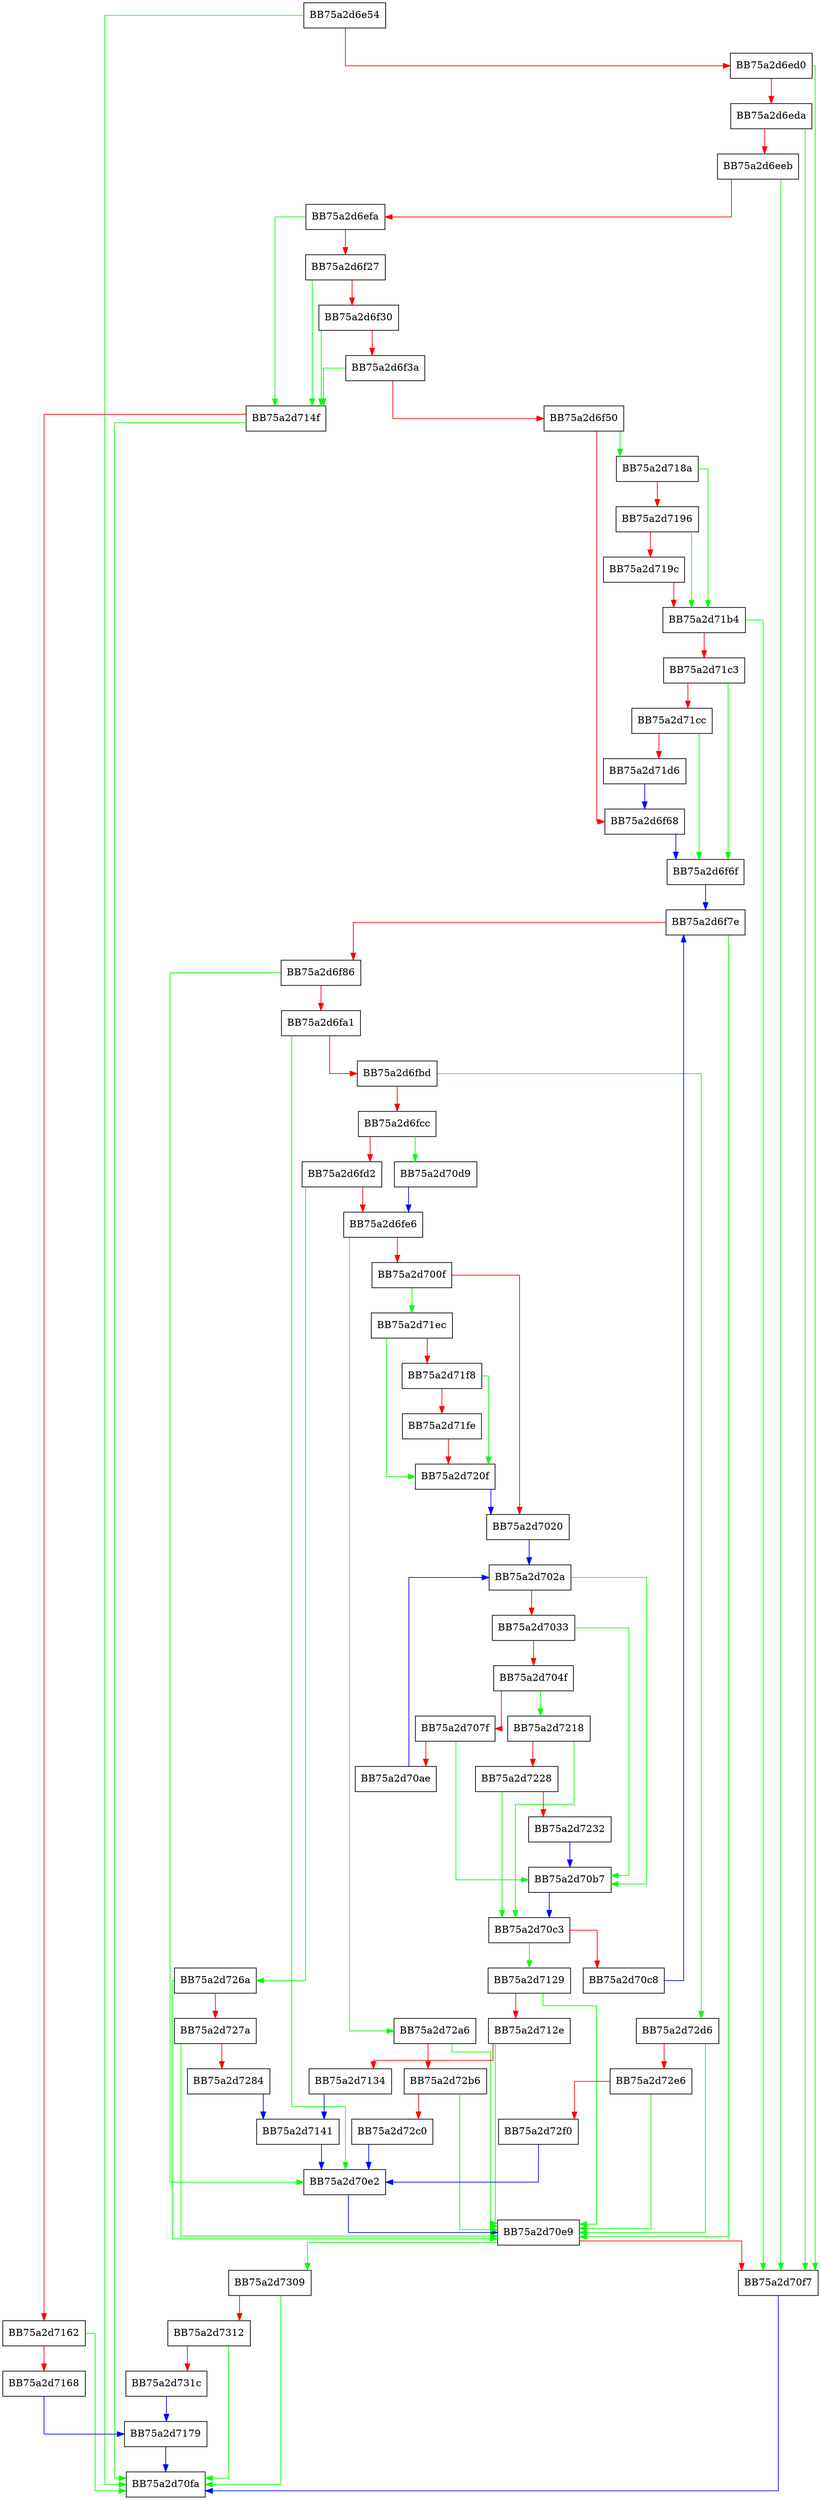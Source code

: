 digraph EnumerateFixups {
  node [shape="box"];
  graph [splines=ortho];
  BB75a2d6e54 -> BB75a2d70fa [color="green"];
  BB75a2d6e54 -> BB75a2d6ed0 [color="red"];
  BB75a2d6ed0 -> BB75a2d70f7 [color="green"];
  BB75a2d6ed0 -> BB75a2d6eda [color="red"];
  BB75a2d6eda -> BB75a2d70f7 [color="green"];
  BB75a2d6eda -> BB75a2d6eeb [color="red"];
  BB75a2d6eeb -> BB75a2d70f7 [color="green"];
  BB75a2d6eeb -> BB75a2d6efa [color="red"];
  BB75a2d6efa -> BB75a2d714f [color="green"];
  BB75a2d6efa -> BB75a2d6f27 [color="red"];
  BB75a2d6f27 -> BB75a2d714f [color="green"];
  BB75a2d6f27 -> BB75a2d6f30 [color="red"];
  BB75a2d6f30 -> BB75a2d714f [color="green"];
  BB75a2d6f30 -> BB75a2d6f3a [color="red"];
  BB75a2d6f3a -> BB75a2d714f [color="green"];
  BB75a2d6f3a -> BB75a2d6f50 [color="red"];
  BB75a2d6f50 -> BB75a2d718a [color="green"];
  BB75a2d6f50 -> BB75a2d6f68 [color="red"];
  BB75a2d6f68 -> BB75a2d6f6f [color="blue"];
  BB75a2d6f6f -> BB75a2d6f7e [color="blue"];
  BB75a2d6f7e -> BB75a2d70e9 [color="green"];
  BB75a2d6f7e -> BB75a2d6f86 [color="red"];
  BB75a2d6f86 -> BB75a2d70e2 [color="green"];
  BB75a2d6f86 -> BB75a2d6fa1 [color="red"];
  BB75a2d6fa1 -> BB75a2d70e2 [color="green"];
  BB75a2d6fa1 -> BB75a2d6fbd [color="red"];
  BB75a2d6fbd -> BB75a2d72d6 [color="green"];
  BB75a2d6fbd -> BB75a2d6fcc [color="red"];
  BB75a2d6fcc -> BB75a2d70d9 [color="green"];
  BB75a2d6fcc -> BB75a2d6fd2 [color="red"];
  BB75a2d6fd2 -> BB75a2d726a [color="green"];
  BB75a2d6fd2 -> BB75a2d6fe6 [color="red"];
  BB75a2d6fe6 -> BB75a2d72a6 [color="green"];
  BB75a2d6fe6 -> BB75a2d700f [color="red"];
  BB75a2d700f -> BB75a2d71ec [color="green"];
  BB75a2d700f -> BB75a2d7020 [color="red"];
  BB75a2d7020 -> BB75a2d702a [color="blue"];
  BB75a2d702a -> BB75a2d70b7 [color="green"];
  BB75a2d702a -> BB75a2d7033 [color="red"];
  BB75a2d7033 -> BB75a2d70b7 [color="green"];
  BB75a2d7033 -> BB75a2d704f [color="red"];
  BB75a2d704f -> BB75a2d7218 [color="green"];
  BB75a2d704f -> BB75a2d707f [color="red"];
  BB75a2d707f -> BB75a2d70b7 [color="green"];
  BB75a2d707f -> BB75a2d70ae [color="red"];
  BB75a2d70ae -> BB75a2d702a [color="blue"];
  BB75a2d70b7 -> BB75a2d70c3 [color="blue"];
  BB75a2d70c3 -> BB75a2d7129 [color="green"];
  BB75a2d70c3 -> BB75a2d70c8 [color="red"];
  BB75a2d70c8 -> BB75a2d6f7e [color="blue"];
  BB75a2d70d9 -> BB75a2d6fe6 [color="blue"];
  BB75a2d70e2 -> BB75a2d70e9 [color="blue"];
  BB75a2d70e9 -> BB75a2d7309 [color="green"];
  BB75a2d70e9 -> BB75a2d70f7 [color="red"];
  BB75a2d70f7 -> BB75a2d70fa [color="blue"];
  BB75a2d7129 -> BB75a2d70e9 [color="green"];
  BB75a2d7129 -> BB75a2d712e [color="red"];
  BB75a2d712e -> BB75a2d70e9 [color="green"];
  BB75a2d712e -> BB75a2d7134 [color="red"];
  BB75a2d7134 -> BB75a2d7141 [color="blue"];
  BB75a2d7141 -> BB75a2d70e2 [color="blue"];
  BB75a2d714f -> BB75a2d70fa [color="green"];
  BB75a2d714f -> BB75a2d7162 [color="red"];
  BB75a2d7162 -> BB75a2d70fa [color="green"];
  BB75a2d7162 -> BB75a2d7168 [color="red"];
  BB75a2d7168 -> BB75a2d7179 [color="blue"];
  BB75a2d7179 -> BB75a2d70fa [color="blue"];
  BB75a2d718a -> BB75a2d71b4 [color="green"];
  BB75a2d718a -> BB75a2d7196 [color="red"];
  BB75a2d7196 -> BB75a2d71b4 [color="green"];
  BB75a2d7196 -> BB75a2d719c [color="red"];
  BB75a2d719c -> BB75a2d71b4 [color="red"];
  BB75a2d71b4 -> BB75a2d70f7 [color="green"];
  BB75a2d71b4 -> BB75a2d71c3 [color="red"];
  BB75a2d71c3 -> BB75a2d6f6f [color="green"];
  BB75a2d71c3 -> BB75a2d71cc [color="red"];
  BB75a2d71cc -> BB75a2d6f6f [color="green"];
  BB75a2d71cc -> BB75a2d71d6 [color="red"];
  BB75a2d71d6 -> BB75a2d6f68 [color="blue"];
  BB75a2d71ec -> BB75a2d720f [color="green"];
  BB75a2d71ec -> BB75a2d71f8 [color="red"];
  BB75a2d71f8 -> BB75a2d720f [color="green"];
  BB75a2d71f8 -> BB75a2d71fe [color="red"];
  BB75a2d71fe -> BB75a2d720f [color="red"];
  BB75a2d720f -> BB75a2d7020 [color="blue"];
  BB75a2d7218 -> BB75a2d70c3 [color="green"];
  BB75a2d7218 -> BB75a2d7228 [color="red"];
  BB75a2d7228 -> BB75a2d70c3 [color="green"];
  BB75a2d7228 -> BB75a2d7232 [color="red"];
  BB75a2d7232 -> BB75a2d70b7 [color="blue"];
  BB75a2d726a -> BB75a2d70e9 [color="green"];
  BB75a2d726a -> BB75a2d727a [color="red"];
  BB75a2d727a -> BB75a2d70e9 [color="green"];
  BB75a2d727a -> BB75a2d7284 [color="red"];
  BB75a2d7284 -> BB75a2d7141 [color="blue"];
  BB75a2d72a6 -> BB75a2d70e9 [color="green"];
  BB75a2d72a6 -> BB75a2d72b6 [color="red"];
  BB75a2d72b6 -> BB75a2d70e9 [color="green"];
  BB75a2d72b6 -> BB75a2d72c0 [color="red"];
  BB75a2d72c0 -> BB75a2d70e2 [color="blue"];
  BB75a2d72d6 -> BB75a2d70e9 [color="green"];
  BB75a2d72d6 -> BB75a2d72e6 [color="red"];
  BB75a2d72e6 -> BB75a2d70e9 [color="green"];
  BB75a2d72e6 -> BB75a2d72f0 [color="red"];
  BB75a2d72f0 -> BB75a2d70e2 [color="blue"];
  BB75a2d7309 -> BB75a2d70fa [color="green"];
  BB75a2d7309 -> BB75a2d7312 [color="red"];
  BB75a2d7312 -> BB75a2d70fa [color="green"];
  BB75a2d7312 -> BB75a2d731c [color="red"];
  BB75a2d731c -> BB75a2d7179 [color="blue"];
}